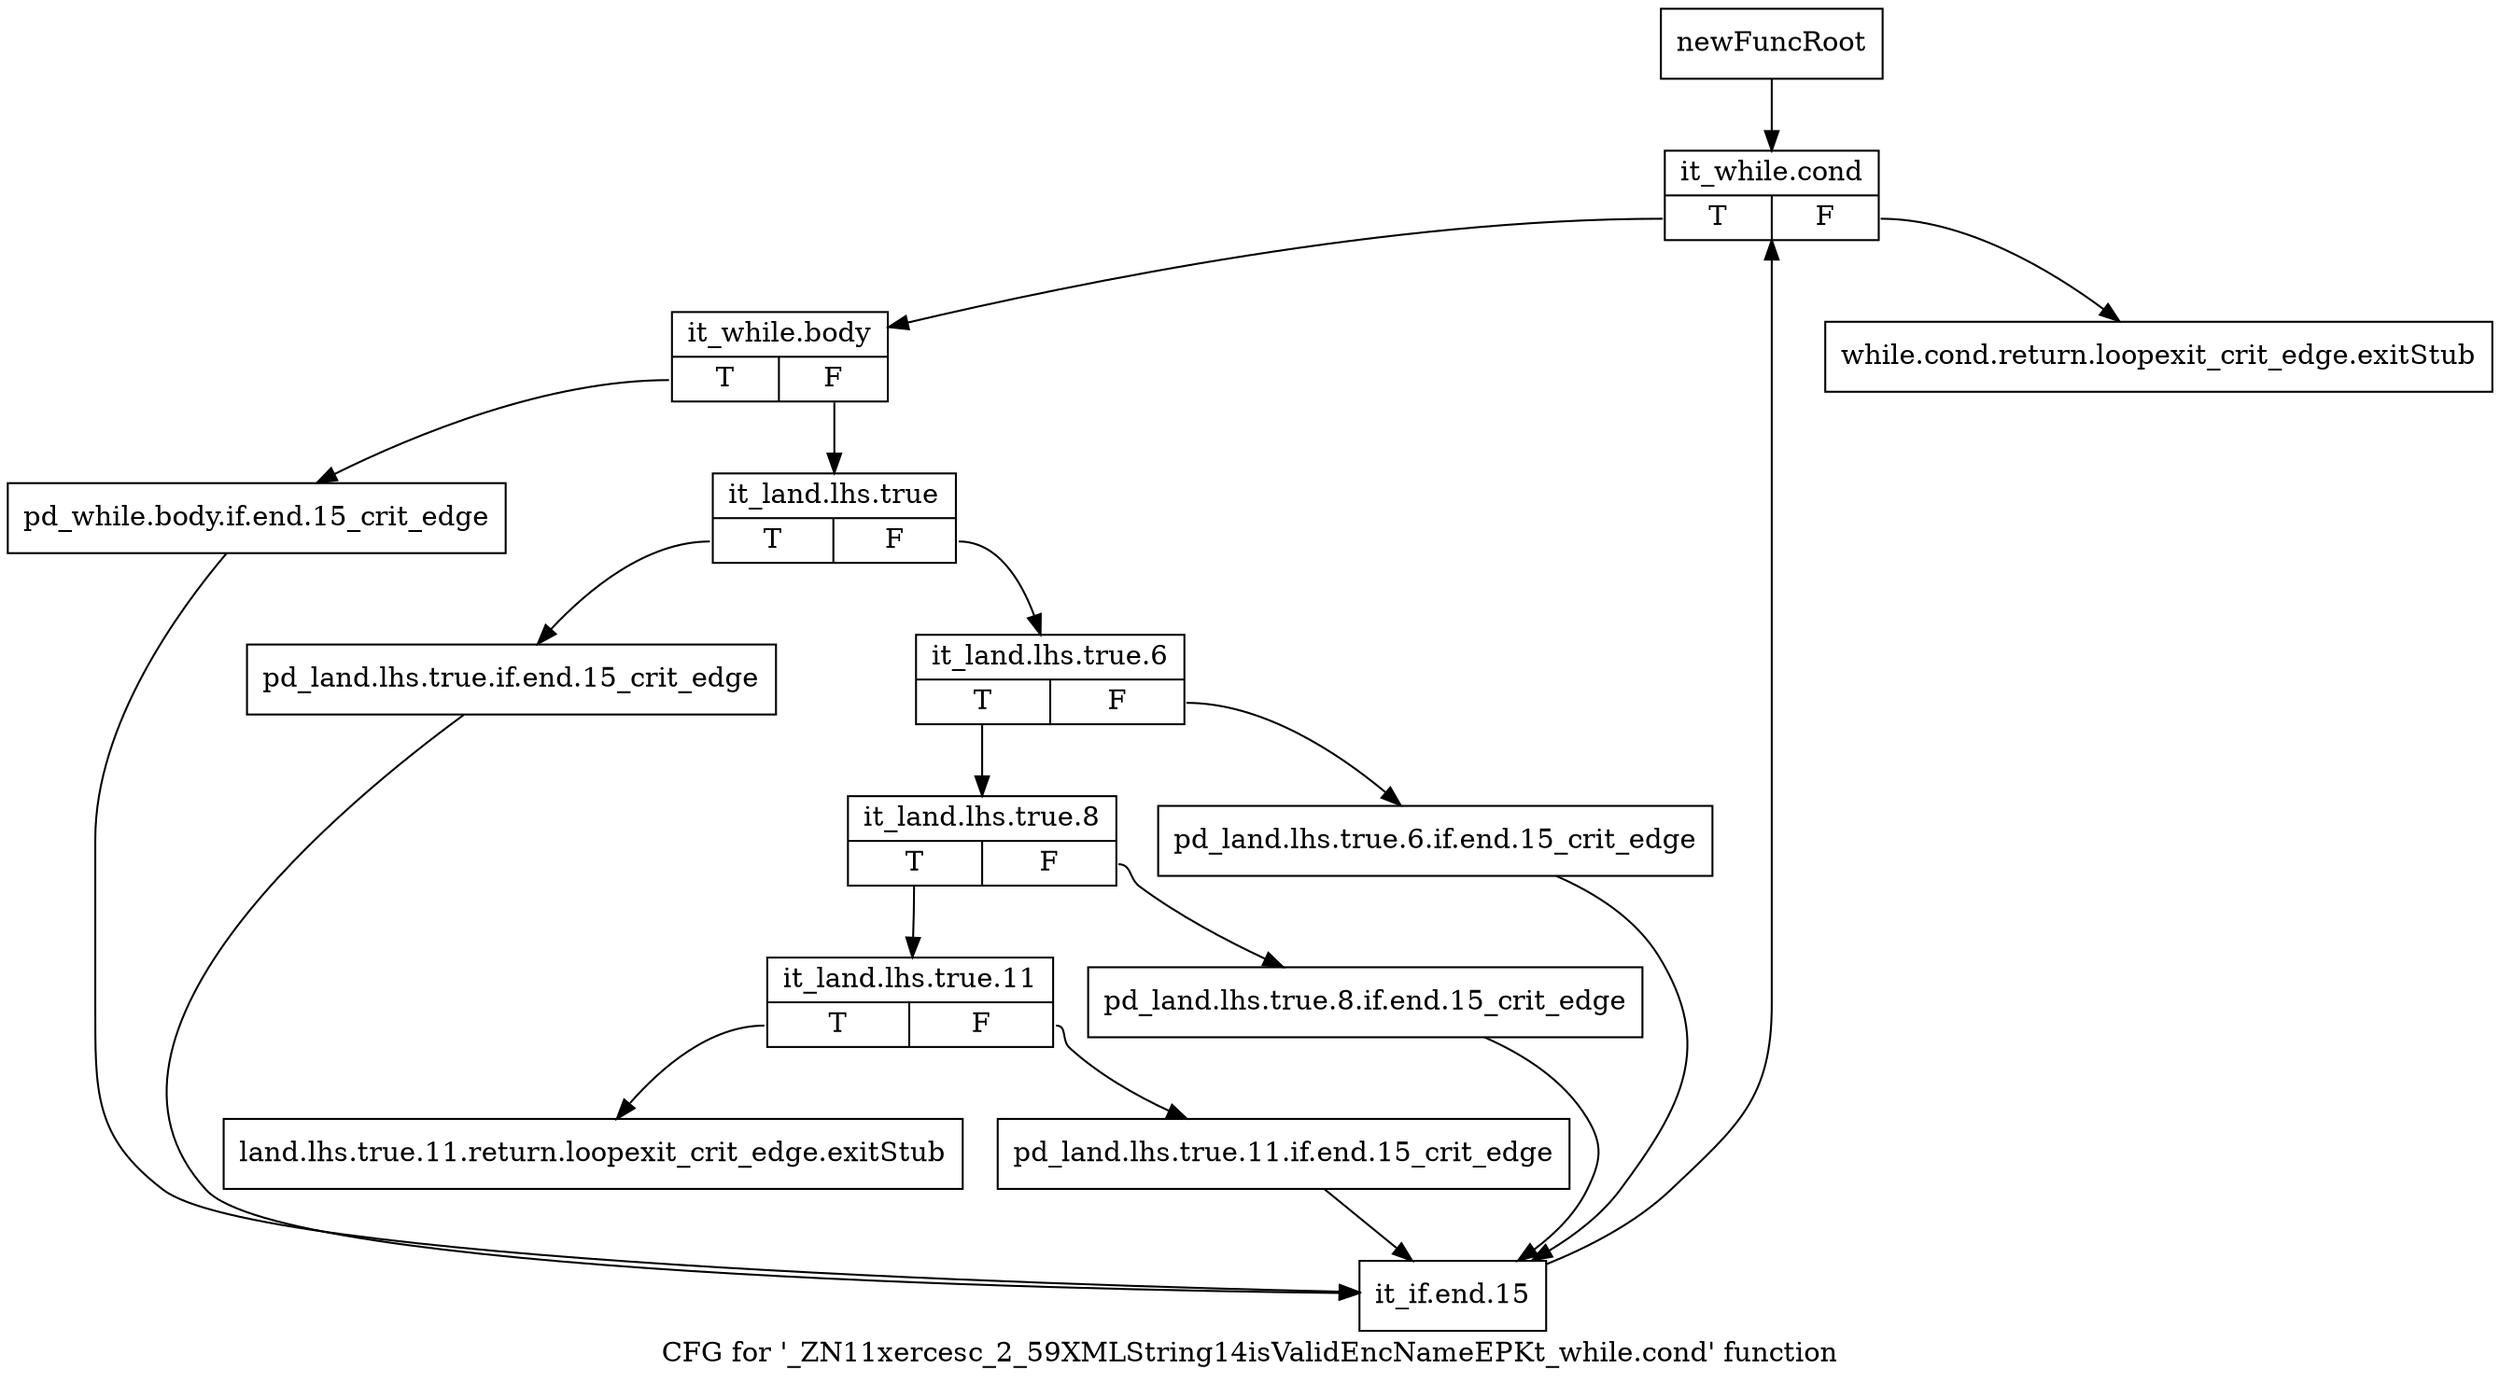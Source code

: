 digraph "CFG for '_ZN11xercesc_2_59XMLString14isValidEncNameEPKt_while.cond' function" {
	label="CFG for '_ZN11xercesc_2_59XMLString14isValidEncNameEPKt_while.cond' function";

	Node0x9b58280 [shape=record,label="{newFuncRoot}"];
	Node0x9b58280 -> Node0x9b587c0;
	Node0x9b58720 [shape=record,label="{while.cond.return.loopexit_crit_edge.exitStub}"];
	Node0x9b58770 [shape=record,label="{land.lhs.true.11.return.loopexit_crit_edge.exitStub}"];
	Node0x9b587c0 [shape=record,label="{it_while.cond|{<s0>T|<s1>F}}"];
	Node0x9b587c0:s0 -> Node0x9b58810;
	Node0x9b587c0:s1 -> Node0x9b58720;
	Node0x9b58810 [shape=record,label="{it_while.body|{<s0>T|<s1>F}}"];
	Node0x9b58810:s0 -> Node0x9b58ae0;
	Node0x9b58810:s1 -> Node0x9b58860;
	Node0x9b58860 [shape=record,label="{it_land.lhs.true|{<s0>T|<s1>F}}"];
	Node0x9b58860:s0 -> Node0x9b58a90;
	Node0x9b58860:s1 -> Node0x9b588b0;
	Node0x9b588b0 [shape=record,label="{it_land.lhs.true.6|{<s0>T|<s1>F}}"];
	Node0x9b588b0:s0 -> Node0x9b58950;
	Node0x9b588b0:s1 -> Node0x9b58900;
	Node0x9b58900 [shape=record,label="{pd_land.lhs.true.6.if.end.15_crit_edge}"];
	Node0x9b58900 -> Node0x9b58b30;
	Node0x9b58950 [shape=record,label="{it_land.lhs.true.8|{<s0>T|<s1>F}}"];
	Node0x9b58950:s0 -> Node0x9b589f0;
	Node0x9b58950:s1 -> Node0x9b589a0;
	Node0x9b589a0 [shape=record,label="{pd_land.lhs.true.8.if.end.15_crit_edge}"];
	Node0x9b589a0 -> Node0x9b58b30;
	Node0x9b589f0 [shape=record,label="{it_land.lhs.true.11|{<s0>T|<s1>F}}"];
	Node0x9b589f0:s0 -> Node0x9b58770;
	Node0x9b589f0:s1 -> Node0x9b58a40;
	Node0x9b58a40 [shape=record,label="{pd_land.lhs.true.11.if.end.15_crit_edge}"];
	Node0x9b58a40 -> Node0x9b58b30;
	Node0x9b58a90 [shape=record,label="{pd_land.lhs.true.if.end.15_crit_edge}"];
	Node0x9b58a90 -> Node0x9b58b30;
	Node0x9b58ae0 [shape=record,label="{pd_while.body.if.end.15_crit_edge}"];
	Node0x9b58ae0 -> Node0x9b58b30;
	Node0x9b58b30 [shape=record,label="{it_if.end.15}"];
	Node0x9b58b30 -> Node0x9b587c0;
}
